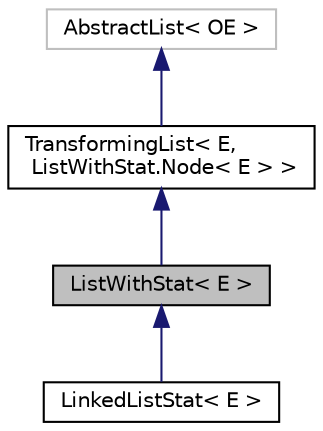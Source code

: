 digraph "ListWithStat&lt; E &gt;"
{
 // INTERACTIVE_SVG=YES
  bgcolor="transparent";
  edge [fontname="Helvetica",fontsize="10",labelfontname="Helvetica",labelfontsize="10"];
  node [fontname="Helvetica",fontsize="10",shape=record];
  Node0 [label="ListWithStat\< E \>",height=0.2,width=0.4,color="black", fillcolor="grey75", style="filled", fontcolor="black"];
  Node1 -> Node0 [dir="back",color="midnightblue",fontsize="10",style="solid",fontname="Helvetica"];
  Node1 [label="TransformingList\< E,\l ListWithStat.Node\< E \> \>",height=0.2,width=0.4,color="black",URL="$classumontreal_1_1ssj_1_1util_1_1TransformingList.html",tooltip="Represents a list that dynamically transforms the elements of another list. "];
  Node2 -> Node1 [dir="back",color="midnightblue",fontsize="10",style="solid",fontname="Helvetica"];
  Node2 [label="AbstractList\< OE \>",height=0.2,width=0.4,color="grey75"];
  Node0 -> Node3 [dir="back",color="midnightblue",fontsize="10",style="solid",fontname="Helvetica"];
  Node3 [label="LinkedListStat\< E \>",height=0.2,width=0.4,color="black",URL="$classumontreal_1_1ssj_1_1simevents_1_1LinkedListStat.html",tooltip="This class extends ListWithStat, and uses a linked list as the internal data structure. "];
}

